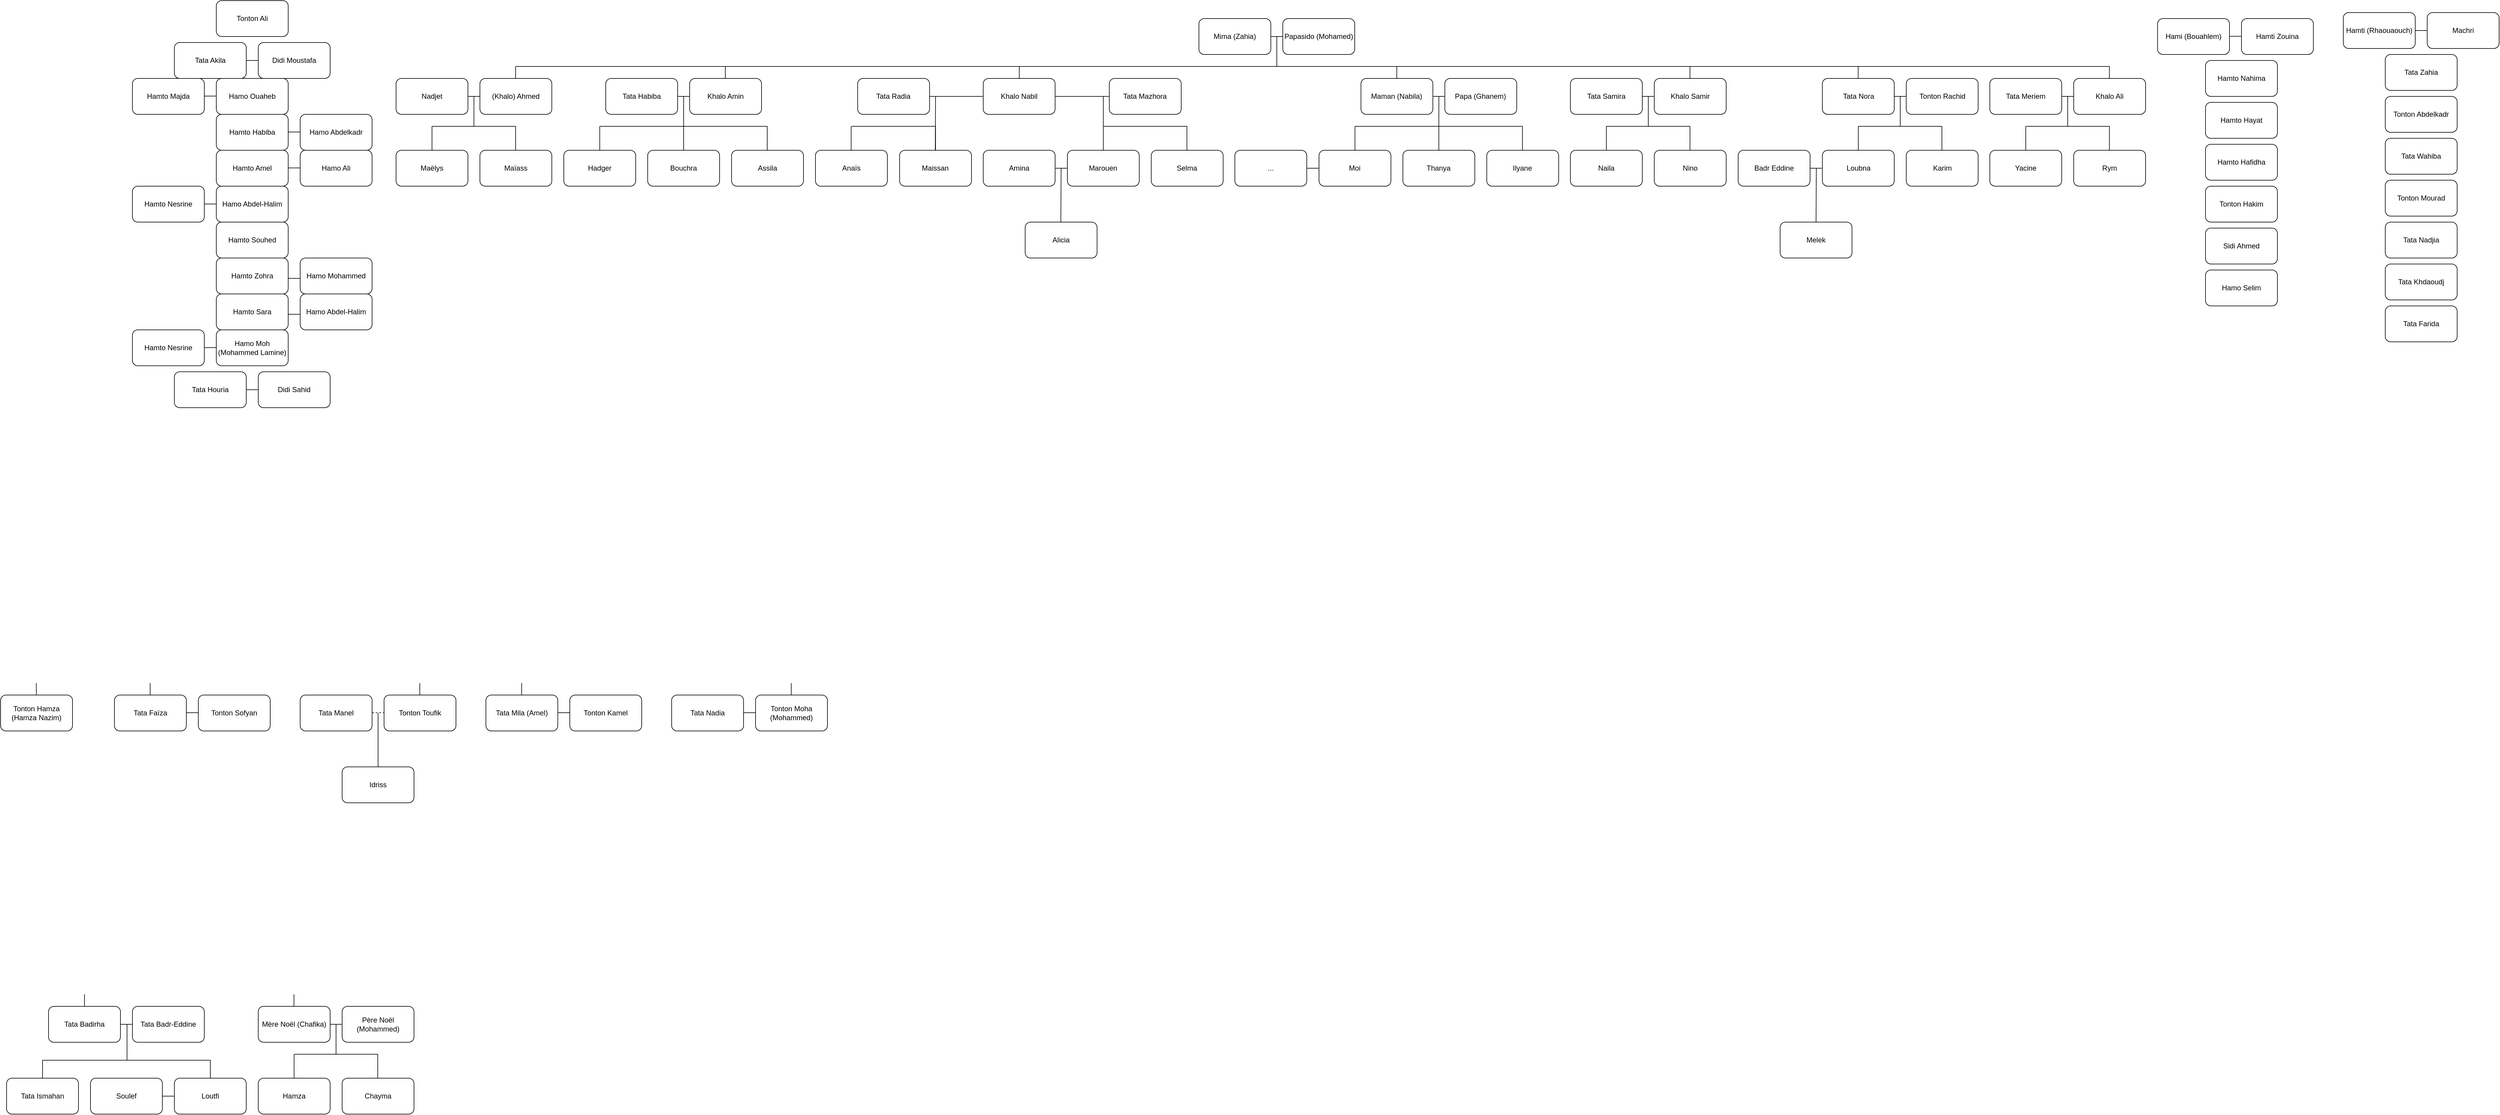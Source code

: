 <mxfile version="28.0.7">
  <diagram name="Page-1" id="Qdo_SYBLGGpn4ifu639h">
    <mxGraphModel dx="5117" dy="1773" grid="1" gridSize="10" guides="1" tooltips="1" connect="1" arrows="1" fold="1" page="1" pageScale="1" pageWidth="827" pageHeight="1169" math="0" shadow="0">
      <root>
        <mxCell id="0" />
        <mxCell id="1" parent="0" />
        <mxCell id="HImxJRBcL6gJJ8b0BBrh-1" value="Moi" style="rounded=1;whiteSpace=wrap;html=1;" parent="1" vertex="1">
          <mxGeometry x="270.44" y="490" width="120" height="60" as="geometry" />
        </mxCell>
        <mxCell id="HImxJRBcL6gJJ8b0BBrh-2" value="Thanya" style="rounded=1;whiteSpace=wrap;html=1;" parent="1" vertex="1">
          <mxGeometry x="410.44" y="490" width="120" height="60" as="geometry" />
        </mxCell>
        <mxCell id="HImxJRBcL6gJJ8b0BBrh-3" value="Ilyane" style="rounded=1;whiteSpace=wrap;html=1;" parent="1" vertex="1">
          <mxGeometry x="550.44" y="490" width="120" height="60" as="geometry" />
        </mxCell>
        <mxCell id="HImxJRBcL6gJJ8b0BBrh-4" value="Maman (Nabila)" style="whiteSpace=wrap;html=1;rounded=1;" parent="1" vertex="1">
          <mxGeometry x="340.44" y="370" width="120" height="60" as="geometry" />
        </mxCell>
        <mxCell id="HImxJRBcL6gJJ8b0BBrh-5" value="Papa (Ghanem)" style="whiteSpace=wrap;html=1;rounded=1;" parent="1" vertex="1">
          <mxGeometry x="480.44" y="370" width="120" height="60" as="geometry" />
        </mxCell>
        <mxCell id="HImxJRBcL6gJJ8b0BBrh-6" value="" style="endArrow=none;html=1;rounded=0;exitX=1;exitY=0.5;exitDx=0;exitDy=0;entryX=0;entryY=0.5;entryDx=0;entryDy=0;" parent="1" source="HImxJRBcL6gJJ8b0BBrh-4" target="HImxJRBcL6gJJ8b0BBrh-5" edge="1">
          <mxGeometry width="50" height="50" relative="1" as="geometry">
            <mxPoint x="450.44" y="530" as="sourcePoint" />
            <mxPoint x="520.44" y="460" as="targetPoint" />
          </mxGeometry>
        </mxCell>
        <mxCell id="HImxJRBcL6gJJ8b0BBrh-7" value="" style="endArrow=none;html=1;rounded=0;exitX=0.5;exitY=0;exitDx=0;exitDy=0;" parent="1" source="HImxJRBcL6gJJ8b0BBrh-2" edge="1">
          <mxGeometry width="50" height="50" relative="1" as="geometry">
            <mxPoint x="450.44" y="530" as="sourcePoint" />
            <mxPoint x="470.44" y="400" as="targetPoint" />
          </mxGeometry>
        </mxCell>
        <mxCell id="HImxJRBcL6gJJ8b0BBrh-8" value="" style="endArrow=none;html=1;rounded=0;" parent="1" edge="1">
          <mxGeometry width="50" height="50" relative="1" as="geometry">
            <mxPoint x="330.44" y="450" as="sourcePoint" />
            <mxPoint x="610.44" y="450" as="targetPoint" />
          </mxGeometry>
        </mxCell>
        <mxCell id="HImxJRBcL6gJJ8b0BBrh-9" value="" style="endArrow=none;html=1;rounded=0;exitX=0.5;exitY=0;exitDx=0;exitDy=0;" parent="1" source="HImxJRBcL6gJJ8b0BBrh-1" edge="1">
          <mxGeometry width="50" height="50" relative="1" as="geometry">
            <mxPoint x="450.44" y="530" as="sourcePoint" />
            <mxPoint x="330.44" y="450" as="targetPoint" />
          </mxGeometry>
        </mxCell>
        <mxCell id="HImxJRBcL6gJJ8b0BBrh-10" value="" style="endArrow=none;html=1;rounded=0;exitX=0.5;exitY=0;exitDx=0;exitDy=0;" parent="1" edge="1">
          <mxGeometry width="50" height="50" relative="1" as="geometry">
            <mxPoint x="609.94" y="490" as="sourcePoint" />
            <mxPoint x="609.94" y="450" as="targetPoint" />
          </mxGeometry>
        </mxCell>
        <mxCell id="HImxJRBcL6gJJ8b0BBrh-11" value="" style="endArrow=none;html=1;rounded=0;exitX=0.5;exitY=0;exitDx=0;exitDy=0;" parent="1" edge="1">
          <mxGeometry width="50" height="50" relative="1" as="geometry">
            <mxPoint x="400.23" y="370" as="sourcePoint" />
            <mxPoint x="400.23" y="350" as="targetPoint" />
          </mxGeometry>
        </mxCell>
        <mxCell id="HImxJRBcL6gJJ8b0BBrh-12" value="..." style="whiteSpace=wrap;html=1;rounded=1;" parent="1" vertex="1">
          <mxGeometry x="130.0" y="490" width="120" height="60" as="geometry" />
        </mxCell>
        <mxCell id="HImxJRBcL6gJJ8b0BBrh-13" value="" style="endArrow=none;html=1;rounded=0;exitX=1;exitY=0.5;exitDx=0;exitDy=0;entryX=0;entryY=0.5;entryDx=0;entryDy=0;" parent="1" source="HImxJRBcL6gJJ8b0BBrh-12" edge="1">
          <mxGeometry width="50" height="50" relative="1" as="geometry">
            <mxPoint x="240" y="650" as="sourcePoint" />
            <mxPoint x="270.44" y="520" as="targetPoint" />
          </mxGeometry>
        </mxCell>
        <mxCell id="HImxJRBcL6gJJ8b0BBrh-14" value="Naila" style="rounded=1;whiteSpace=wrap;html=1;" parent="1" vertex="1">
          <mxGeometry x="690" y="490" width="120" height="60" as="geometry" />
        </mxCell>
        <mxCell id="HImxJRBcL6gJJ8b0BBrh-16" value="Nino" style="rounded=1;whiteSpace=wrap;html=1;" parent="1" vertex="1">
          <mxGeometry x="830" y="490" width="120" height="60" as="geometry" />
        </mxCell>
        <mxCell id="HImxJRBcL6gJJ8b0BBrh-17" value="Tata Samira" style="whiteSpace=wrap;html=1;rounded=1;" parent="1" vertex="1">
          <mxGeometry x="690" y="370" width="120" height="60" as="geometry" />
        </mxCell>
        <mxCell id="HImxJRBcL6gJJ8b0BBrh-18" value="Khalo Samir" style="whiteSpace=wrap;html=1;rounded=1;" parent="1" vertex="1">
          <mxGeometry x="830" y="370" width="120" height="60" as="geometry" />
        </mxCell>
        <mxCell id="HImxJRBcL6gJJ8b0BBrh-19" value="" style="endArrow=none;html=1;rounded=0;exitX=1;exitY=0.5;exitDx=0;exitDy=0;entryX=0;entryY=0.5;entryDx=0;entryDy=0;" parent="1" source="HImxJRBcL6gJJ8b0BBrh-17" target="HImxJRBcL6gJJ8b0BBrh-18" edge="1">
          <mxGeometry width="50" height="50" relative="1" as="geometry">
            <mxPoint x="800" y="530" as="sourcePoint" />
            <mxPoint x="870" y="460" as="targetPoint" />
          </mxGeometry>
        </mxCell>
        <mxCell id="HImxJRBcL6gJJ8b0BBrh-20" value="" style="endArrow=none;html=1;rounded=0;" parent="1" edge="1">
          <mxGeometry width="50" height="50" relative="1" as="geometry">
            <mxPoint x="820" y="450" as="sourcePoint" />
            <mxPoint x="820" y="400" as="targetPoint" />
          </mxGeometry>
        </mxCell>
        <mxCell id="HImxJRBcL6gJJ8b0BBrh-21" value="" style="endArrow=none;html=1;rounded=0;" parent="1" edge="1">
          <mxGeometry width="50" height="50" relative="1" as="geometry">
            <mxPoint x="750" y="450" as="sourcePoint" />
            <mxPoint x="890" y="450" as="targetPoint" />
          </mxGeometry>
        </mxCell>
        <mxCell id="HImxJRBcL6gJJ8b0BBrh-22" value="" style="endArrow=none;html=1;rounded=0;exitX=0.5;exitY=0;exitDx=0;exitDy=0;" parent="1" source="HImxJRBcL6gJJ8b0BBrh-14" edge="1">
          <mxGeometry width="50" height="50" relative="1" as="geometry">
            <mxPoint x="800" y="530" as="sourcePoint" />
            <mxPoint x="750" y="450" as="targetPoint" />
          </mxGeometry>
        </mxCell>
        <mxCell id="HImxJRBcL6gJJ8b0BBrh-23" value="" style="endArrow=none;html=1;rounded=0;exitX=0.5;exitY=0;exitDx=0;exitDy=0;" parent="1" edge="1">
          <mxGeometry width="50" height="50" relative="1" as="geometry">
            <mxPoint x="889.57" y="490" as="sourcePoint" />
            <mxPoint x="889.57" y="450" as="targetPoint" />
          </mxGeometry>
        </mxCell>
        <mxCell id="HImxJRBcL6gJJ8b0BBrh-24" value="" style="endArrow=none;html=1;rounded=0;exitX=0.5;exitY=0;exitDx=0;exitDy=0;" parent="1" edge="1">
          <mxGeometry width="50" height="50" relative="1" as="geometry">
            <mxPoint x="889.57" y="370" as="sourcePoint" />
            <mxPoint x="889.57" y="350" as="targetPoint" />
          </mxGeometry>
        </mxCell>
        <mxCell id="HImxJRBcL6gJJ8b0BBrh-25" value="Loubna" style="rounded=1;whiteSpace=wrap;html=1;" parent="1" vertex="1">
          <mxGeometry x="1110.5" y="490" width="120" height="60" as="geometry" />
        </mxCell>
        <mxCell id="HImxJRBcL6gJJ8b0BBrh-26" value="Karim" style="rounded=1;whiteSpace=wrap;html=1;" parent="1" vertex="1">
          <mxGeometry x="1250.5" y="490" width="120" height="60" as="geometry" />
        </mxCell>
        <mxCell id="HImxJRBcL6gJJ8b0BBrh-27" value="Tata Nora" style="whiteSpace=wrap;html=1;rounded=1;" parent="1" vertex="1">
          <mxGeometry x="1110.5" y="370" width="120" height="60" as="geometry" />
        </mxCell>
        <mxCell id="HImxJRBcL6gJJ8b0BBrh-28" value="Tonton Rachid" style="whiteSpace=wrap;html=1;rounded=1;" parent="1" vertex="1">
          <mxGeometry x="1250.5" y="370" width="120" height="60" as="geometry" />
        </mxCell>
        <mxCell id="HImxJRBcL6gJJ8b0BBrh-29" value="" style="endArrow=none;html=1;rounded=0;exitX=1;exitY=0.5;exitDx=0;exitDy=0;entryX=0;entryY=0.5;entryDx=0;entryDy=0;" parent="1" source="HImxJRBcL6gJJ8b0BBrh-27" target="HImxJRBcL6gJJ8b0BBrh-28" edge="1">
          <mxGeometry width="50" height="50" relative="1" as="geometry">
            <mxPoint x="1220.5" y="530" as="sourcePoint" />
            <mxPoint x="1290.5" y="460" as="targetPoint" />
          </mxGeometry>
        </mxCell>
        <mxCell id="HImxJRBcL6gJJ8b0BBrh-30" value="" style="endArrow=none;html=1;rounded=0;" parent="1" edge="1">
          <mxGeometry width="50" height="50" relative="1" as="geometry">
            <mxPoint x="1240.5" y="450" as="sourcePoint" />
            <mxPoint x="1240.5" y="400" as="targetPoint" />
          </mxGeometry>
        </mxCell>
        <mxCell id="HImxJRBcL6gJJ8b0BBrh-31" value="" style="endArrow=none;html=1;rounded=0;" parent="1" edge="1">
          <mxGeometry width="50" height="50" relative="1" as="geometry">
            <mxPoint x="1170.5" y="450" as="sourcePoint" />
            <mxPoint x="1310.5" y="450" as="targetPoint" />
          </mxGeometry>
        </mxCell>
        <mxCell id="HImxJRBcL6gJJ8b0BBrh-32" value="" style="endArrow=none;html=1;rounded=0;exitX=0.5;exitY=0;exitDx=0;exitDy=0;" parent="1" source="HImxJRBcL6gJJ8b0BBrh-25" edge="1">
          <mxGeometry width="50" height="50" relative="1" as="geometry">
            <mxPoint x="1220.5" y="530" as="sourcePoint" />
            <mxPoint x="1170.5" y="450" as="targetPoint" />
          </mxGeometry>
        </mxCell>
        <mxCell id="HImxJRBcL6gJJ8b0BBrh-33" value="" style="endArrow=none;html=1;rounded=0;exitX=0.5;exitY=0;exitDx=0;exitDy=0;" parent="1" edge="1">
          <mxGeometry width="50" height="50" relative="1" as="geometry">
            <mxPoint x="1310.07" y="490" as="sourcePoint" />
            <mxPoint x="1310.07" y="450" as="targetPoint" />
          </mxGeometry>
        </mxCell>
        <mxCell id="HImxJRBcL6gJJ8b0BBrh-34" value="" style="endArrow=none;html=1;rounded=0;exitX=0.5;exitY=0;exitDx=0;exitDy=0;" parent="1" edge="1">
          <mxGeometry width="50" height="50" relative="1" as="geometry">
            <mxPoint x="1170.29" y="370" as="sourcePoint" />
            <mxPoint x="1170.29" y="350" as="targetPoint" />
          </mxGeometry>
        </mxCell>
        <mxCell id="HImxJRBcL6gJJ8b0BBrh-35" value="Badr Eddine" style="rounded=1;whiteSpace=wrap;html=1;" parent="1" vertex="1">
          <mxGeometry x="970" y="490" width="120" height="60" as="geometry" />
        </mxCell>
        <mxCell id="HImxJRBcL6gJJ8b0BBrh-36" value="Yacine" style="rounded=1;whiteSpace=wrap;html=1;" parent="1" vertex="1">
          <mxGeometry x="1390" y="490" width="120" height="60" as="geometry" />
        </mxCell>
        <mxCell id="HImxJRBcL6gJJ8b0BBrh-37" value="Rym" style="rounded=1;whiteSpace=wrap;html=1;" parent="1" vertex="1">
          <mxGeometry x="1530" y="490" width="120" height="60" as="geometry" />
        </mxCell>
        <mxCell id="HImxJRBcL6gJJ8b0BBrh-38" value="Tata Meriem" style="whiteSpace=wrap;html=1;rounded=1;" parent="1" vertex="1">
          <mxGeometry x="1390" y="370" width="120" height="60" as="geometry" />
        </mxCell>
        <mxCell id="HImxJRBcL6gJJ8b0BBrh-39" value="Khalo Ali" style="whiteSpace=wrap;html=1;rounded=1;" parent="1" vertex="1">
          <mxGeometry x="1530" y="370" width="120" height="60" as="geometry" />
        </mxCell>
        <mxCell id="HImxJRBcL6gJJ8b0BBrh-40" value="" style="endArrow=none;html=1;rounded=0;exitX=1;exitY=0.5;exitDx=0;exitDy=0;entryX=0;entryY=0.5;entryDx=0;entryDy=0;" parent="1" source="HImxJRBcL6gJJ8b0BBrh-38" target="HImxJRBcL6gJJ8b0BBrh-39" edge="1">
          <mxGeometry width="50" height="50" relative="1" as="geometry">
            <mxPoint x="1500" y="530" as="sourcePoint" />
            <mxPoint x="1570" y="460" as="targetPoint" />
          </mxGeometry>
        </mxCell>
        <mxCell id="HImxJRBcL6gJJ8b0BBrh-41" value="" style="endArrow=none;html=1;rounded=0;" parent="1" edge="1">
          <mxGeometry width="50" height="50" relative="1" as="geometry">
            <mxPoint x="1520" y="450" as="sourcePoint" />
            <mxPoint x="1520" y="400" as="targetPoint" />
          </mxGeometry>
        </mxCell>
        <mxCell id="HImxJRBcL6gJJ8b0BBrh-42" value="" style="endArrow=none;html=1;rounded=0;" parent="1" edge="1">
          <mxGeometry width="50" height="50" relative="1" as="geometry">
            <mxPoint x="1450" y="450" as="sourcePoint" />
            <mxPoint x="1590" y="450" as="targetPoint" />
          </mxGeometry>
        </mxCell>
        <mxCell id="HImxJRBcL6gJJ8b0BBrh-43" value="" style="endArrow=none;html=1;rounded=0;exitX=0.5;exitY=0;exitDx=0;exitDy=0;" parent="1" source="HImxJRBcL6gJJ8b0BBrh-36" edge="1">
          <mxGeometry width="50" height="50" relative="1" as="geometry">
            <mxPoint x="1500" y="530" as="sourcePoint" />
            <mxPoint x="1450" y="450" as="targetPoint" />
          </mxGeometry>
        </mxCell>
        <mxCell id="HImxJRBcL6gJJ8b0BBrh-44" value="" style="endArrow=none;html=1;rounded=0;exitX=0.5;exitY=0;exitDx=0;exitDy=0;" parent="1" edge="1">
          <mxGeometry width="50" height="50" relative="1" as="geometry">
            <mxPoint x="1589.57" y="490" as="sourcePoint" />
            <mxPoint x="1589.57" y="450" as="targetPoint" />
          </mxGeometry>
        </mxCell>
        <mxCell id="HImxJRBcL6gJJ8b0BBrh-45" value="" style="endArrow=none;html=1;rounded=0;exitX=0.5;exitY=0;exitDx=0;exitDy=0;" parent="1" edge="1">
          <mxGeometry width="50" height="50" relative="1" as="geometry">
            <mxPoint x="1589.57" y="370" as="sourcePoint" />
            <mxPoint x="1589.57" y="350" as="targetPoint" />
          </mxGeometry>
        </mxCell>
        <mxCell id="HImxJRBcL6gJJ8b0BBrh-57" value="Maissan" style="rounded=1;whiteSpace=wrap;html=1;" parent="1" vertex="1">
          <mxGeometry x="-429.56" y="490" width="120" height="60" as="geometry" />
        </mxCell>
        <mxCell id="HImxJRBcL6gJJ8b0BBrh-58" value="Marouen" style="rounded=1;whiteSpace=wrap;html=1;" parent="1" vertex="1">
          <mxGeometry x="-149.56" y="490" width="120" height="60" as="geometry" />
        </mxCell>
        <mxCell id="HImxJRBcL6gJJ8b0BBrh-59" value="Selma" style="rounded=1;whiteSpace=wrap;html=1;" parent="1" vertex="1">
          <mxGeometry x="-9.56" y="490" width="120" height="60" as="geometry" />
        </mxCell>
        <mxCell id="HImxJRBcL6gJJ8b0BBrh-60" value="Khalo Nabil" style="whiteSpace=wrap;html=1;rounded=1;" parent="1" vertex="1">
          <mxGeometry x="-290.0" y="370" width="120" height="60" as="geometry" />
        </mxCell>
        <mxCell id="HImxJRBcL6gJJ8b0BBrh-61" value="Tata Mazhora" style="whiteSpace=wrap;html=1;rounded=1;" parent="1" vertex="1">
          <mxGeometry x="-79.56" y="370" width="120" height="60" as="geometry" />
        </mxCell>
        <mxCell id="HImxJRBcL6gJJ8b0BBrh-62" value="" style="endArrow=none;html=1;rounded=0;exitX=1;exitY=0.5;exitDx=0;exitDy=0;entryX=0;entryY=0.5;entryDx=0;entryDy=0;" parent="1" source="HImxJRBcL6gJJ8b0BBrh-60" target="HImxJRBcL6gJJ8b0BBrh-61" edge="1">
          <mxGeometry width="50" height="50" relative="1" as="geometry">
            <mxPoint x="-109.56" y="530" as="sourcePoint" />
            <mxPoint x="-39.56" y="460" as="targetPoint" />
          </mxGeometry>
        </mxCell>
        <mxCell id="HImxJRBcL6gJJ8b0BBrh-63" value="" style="endArrow=none;html=1;rounded=0;exitX=0.5;exitY=0;exitDx=0;exitDy=0;" parent="1" source="HImxJRBcL6gJJ8b0BBrh-58" edge="1">
          <mxGeometry width="50" height="50" relative="1" as="geometry">
            <mxPoint x="-109.56" y="530" as="sourcePoint" />
            <mxPoint x="-89.56" y="400" as="targetPoint" />
          </mxGeometry>
        </mxCell>
        <mxCell id="HImxJRBcL6gJJ8b0BBrh-64" value="" style="endArrow=none;html=1;rounded=0;" parent="1" edge="1">
          <mxGeometry width="50" height="50" relative="1" as="geometry">
            <mxPoint x="-90" y="450" as="sourcePoint" />
            <mxPoint x="50.44" y="450" as="targetPoint" />
          </mxGeometry>
        </mxCell>
        <mxCell id="HImxJRBcL6gJJ8b0BBrh-65" value="" style="endArrow=none;html=1;rounded=0;exitX=0.5;exitY=0;exitDx=0;exitDy=0;" parent="1" source="HImxJRBcL6gJJ8b0BBrh-57" edge="1">
          <mxGeometry width="50" height="50" relative="1" as="geometry">
            <mxPoint x="-249.56" y="530" as="sourcePoint" />
            <mxPoint x="-369.56" y="450" as="targetPoint" />
          </mxGeometry>
        </mxCell>
        <mxCell id="HImxJRBcL6gJJ8b0BBrh-66" value="" style="endArrow=none;html=1;rounded=0;exitX=0.5;exitY=0;exitDx=0;exitDy=0;" parent="1" edge="1">
          <mxGeometry width="50" height="50" relative="1" as="geometry">
            <mxPoint x="49.94" y="490" as="sourcePoint" />
            <mxPoint x="49.94" y="450" as="targetPoint" />
          </mxGeometry>
        </mxCell>
        <mxCell id="HImxJRBcL6gJJ8b0BBrh-67" value="" style="endArrow=none;html=1;rounded=0;exitX=0.5;exitY=0;exitDx=0;exitDy=0;" parent="1" edge="1">
          <mxGeometry width="50" height="50" relative="1" as="geometry">
            <mxPoint x="-229.77" y="370" as="sourcePoint" />
            <mxPoint x="-229.77" y="350" as="targetPoint" />
          </mxGeometry>
        </mxCell>
        <mxCell id="HImxJRBcL6gJJ8b0BBrh-68" value="Anaïs" style="whiteSpace=wrap;html=1;rounded=1;" parent="1" vertex="1">
          <mxGeometry x="-570" y="490" width="120" height="60" as="geometry" />
        </mxCell>
        <mxCell id="HImxJRBcL6gJJ8b0BBrh-70" value="Hadger" style="rounded=1;whiteSpace=wrap;html=1;" parent="1" vertex="1">
          <mxGeometry x="-990" y="490" width="120" height="60" as="geometry" />
        </mxCell>
        <mxCell id="HImxJRBcL6gJJ8b0BBrh-71" value="Bouchra" style="rounded=1;whiteSpace=wrap;html=1;" parent="1" vertex="1">
          <mxGeometry x="-850" y="490" width="120" height="60" as="geometry" />
        </mxCell>
        <mxCell id="HImxJRBcL6gJJ8b0BBrh-72" value="Assila" style="rounded=1;whiteSpace=wrap;html=1;" parent="1" vertex="1">
          <mxGeometry x="-710" y="490" width="120" height="60" as="geometry" />
        </mxCell>
        <mxCell id="HImxJRBcL6gJJ8b0BBrh-73" value="Tata Habiba" style="whiteSpace=wrap;html=1;rounded=1;" parent="1" vertex="1">
          <mxGeometry x="-920" y="370" width="120" height="60" as="geometry" />
        </mxCell>
        <mxCell id="HImxJRBcL6gJJ8b0BBrh-74" value="Khalo Amin" style="whiteSpace=wrap;html=1;rounded=1;" parent="1" vertex="1">
          <mxGeometry x="-780" y="370" width="120" height="60" as="geometry" />
        </mxCell>
        <mxCell id="HImxJRBcL6gJJ8b0BBrh-75" value="" style="endArrow=none;html=1;rounded=0;exitX=1;exitY=0.5;exitDx=0;exitDy=0;entryX=0;entryY=0.5;entryDx=0;entryDy=0;" parent="1" source="HImxJRBcL6gJJ8b0BBrh-73" target="HImxJRBcL6gJJ8b0BBrh-74" edge="1">
          <mxGeometry width="50" height="50" relative="1" as="geometry">
            <mxPoint x="-810" y="530" as="sourcePoint" />
            <mxPoint x="-740" y="460" as="targetPoint" />
          </mxGeometry>
        </mxCell>
        <mxCell id="HImxJRBcL6gJJ8b0BBrh-76" value="" style="endArrow=none;html=1;rounded=0;exitX=0.5;exitY=0;exitDx=0;exitDy=0;" parent="1" source="HImxJRBcL6gJJ8b0BBrh-71" edge="1">
          <mxGeometry width="50" height="50" relative="1" as="geometry">
            <mxPoint x="-810" y="530" as="sourcePoint" />
            <mxPoint x="-790" y="400" as="targetPoint" />
          </mxGeometry>
        </mxCell>
        <mxCell id="HImxJRBcL6gJJ8b0BBrh-77" value="" style="endArrow=none;html=1;rounded=0;" parent="1" edge="1">
          <mxGeometry width="50" height="50" relative="1" as="geometry">
            <mxPoint x="-930" y="450" as="sourcePoint" />
            <mxPoint x="-650" y="450" as="targetPoint" />
          </mxGeometry>
        </mxCell>
        <mxCell id="HImxJRBcL6gJJ8b0BBrh-78" value="" style="endArrow=none;html=1;rounded=0;exitX=0.5;exitY=0;exitDx=0;exitDy=0;" parent="1" source="HImxJRBcL6gJJ8b0BBrh-70" edge="1">
          <mxGeometry width="50" height="50" relative="1" as="geometry">
            <mxPoint x="-810" y="530" as="sourcePoint" />
            <mxPoint x="-930" y="450" as="targetPoint" />
          </mxGeometry>
        </mxCell>
        <mxCell id="HImxJRBcL6gJJ8b0BBrh-79" value="" style="endArrow=none;html=1;rounded=0;exitX=0.5;exitY=0;exitDx=0;exitDy=0;" parent="1" edge="1">
          <mxGeometry width="50" height="50" relative="1" as="geometry">
            <mxPoint x="-650.5" y="490" as="sourcePoint" />
            <mxPoint x="-650.5" y="450" as="targetPoint" />
          </mxGeometry>
        </mxCell>
        <mxCell id="HImxJRBcL6gJJ8b0BBrh-80" value="" style="endArrow=none;html=1;rounded=0;exitX=0.5;exitY=0;exitDx=0;exitDy=0;" parent="1" edge="1">
          <mxGeometry width="50" height="50" relative="1" as="geometry">
            <mxPoint x="-720.43" y="370" as="sourcePoint" />
            <mxPoint x="-720.43" y="350" as="targetPoint" />
          </mxGeometry>
        </mxCell>
        <mxCell id="HImxJRBcL6gJJ8b0BBrh-81" value="Maëlys" style="rounded=1;whiteSpace=wrap;html=1;" parent="1" vertex="1">
          <mxGeometry x="-1270" y="490" width="120" height="60" as="geometry" />
        </mxCell>
        <mxCell id="HImxJRBcL6gJJ8b0BBrh-82" value="Maïass" style="rounded=1;whiteSpace=wrap;html=1;" parent="1" vertex="1">
          <mxGeometry x="-1130" y="490" width="120" height="60" as="geometry" />
        </mxCell>
        <mxCell id="HImxJRBcL6gJJ8b0BBrh-83" value="Nadjet" style="whiteSpace=wrap;html=1;rounded=1;" parent="1" vertex="1">
          <mxGeometry x="-1270" y="370" width="120" height="60" as="geometry" />
        </mxCell>
        <mxCell id="HImxJRBcL6gJJ8b0BBrh-84" value="(Khalo) Ahmed" style="whiteSpace=wrap;html=1;rounded=1;" parent="1" vertex="1">
          <mxGeometry x="-1130" y="370" width="120" height="60" as="geometry" />
        </mxCell>
        <mxCell id="HImxJRBcL6gJJ8b0BBrh-85" value="" style="endArrow=none;html=1;rounded=0;exitX=1;exitY=0.5;exitDx=0;exitDy=0;entryX=0;entryY=0.5;entryDx=0;entryDy=0;" parent="1" source="HImxJRBcL6gJJ8b0BBrh-83" target="HImxJRBcL6gJJ8b0BBrh-84" edge="1">
          <mxGeometry width="50" height="50" relative="1" as="geometry">
            <mxPoint x="-1160" y="530" as="sourcePoint" />
            <mxPoint x="-1090" y="460" as="targetPoint" />
          </mxGeometry>
        </mxCell>
        <mxCell id="HImxJRBcL6gJJ8b0BBrh-86" value="" style="endArrow=none;html=1;rounded=0;" parent="1" edge="1">
          <mxGeometry width="50" height="50" relative="1" as="geometry">
            <mxPoint x="-1140" y="450" as="sourcePoint" />
            <mxPoint x="-1140" y="400" as="targetPoint" />
          </mxGeometry>
        </mxCell>
        <mxCell id="HImxJRBcL6gJJ8b0BBrh-87" value="" style="endArrow=none;html=1;rounded=0;" parent="1" edge="1">
          <mxGeometry width="50" height="50" relative="1" as="geometry">
            <mxPoint x="-1210" y="450" as="sourcePoint" />
            <mxPoint x="-1070" y="450" as="targetPoint" />
          </mxGeometry>
        </mxCell>
        <mxCell id="HImxJRBcL6gJJ8b0BBrh-88" value="" style="endArrow=none;html=1;rounded=0;exitX=0.5;exitY=0;exitDx=0;exitDy=0;" parent="1" source="HImxJRBcL6gJJ8b0BBrh-81" edge="1">
          <mxGeometry width="50" height="50" relative="1" as="geometry">
            <mxPoint x="-1160" y="530" as="sourcePoint" />
            <mxPoint x="-1210" y="450" as="targetPoint" />
          </mxGeometry>
        </mxCell>
        <mxCell id="HImxJRBcL6gJJ8b0BBrh-89" value="" style="endArrow=none;html=1;rounded=0;exitX=0.5;exitY=0;exitDx=0;exitDy=0;" parent="1" edge="1">
          <mxGeometry width="50" height="50" relative="1" as="geometry">
            <mxPoint x="-1070.43" y="490" as="sourcePoint" />
            <mxPoint x="-1070.43" y="450" as="targetPoint" />
          </mxGeometry>
        </mxCell>
        <mxCell id="HImxJRBcL6gJJ8b0BBrh-90" value="" style="endArrow=none;html=1;rounded=0;exitX=0.5;exitY=0;exitDx=0;exitDy=0;" parent="1" edge="1">
          <mxGeometry width="50" height="50" relative="1" as="geometry">
            <mxPoint x="-1070.43" y="370" as="sourcePoint" />
            <mxPoint x="-1070.43" y="350" as="targetPoint" />
          </mxGeometry>
        </mxCell>
        <mxCell id="HImxJRBcL6gJJ8b0BBrh-91" value="Tata Radia" style="whiteSpace=wrap;html=1;rounded=1;" parent="1" vertex="1">
          <mxGeometry x="-499.56" y="370" width="120" height="60" as="geometry" />
        </mxCell>
        <mxCell id="HImxJRBcL6gJJ8b0BBrh-92" value="" style="endArrow=none;html=1;rounded=0;exitX=1;exitY=0.5;exitDx=0;exitDy=0;entryX=0;entryY=0.5;entryDx=0;entryDy=0;" parent="1" target="HImxJRBcL6gJJ8b0BBrh-60" edge="1">
          <mxGeometry width="50" height="50" relative="1" as="geometry">
            <mxPoint x="-380" y="400" as="sourcePoint" />
            <mxPoint x="-359.56" y="400" as="targetPoint" />
          </mxGeometry>
        </mxCell>
        <mxCell id="HImxJRBcL6gJJ8b0BBrh-93" value="" style="endArrow=none;html=1;rounded=0;exitX=0.5;exitY=0;exitDx=0;exitDy=0;" parent="1" edge="1">
          <mxGeometry width="50" height="50" relative="1" as="geometry">
            <mxPoint x="-370" y="490" as="sourcePoint" />
            <mxPoint x="-369.56" y="400" as="targetPoint" />
          </mxGeometry>
        </mxCell>
        <mxCell id="HImxJRBcL6gJJ8b0BBrh-94" value="" style="endArrow=none;html=1;rounded=0;" parent="1" edge="1">
          <mxGeometry width="50" height="50" relative="1" as="geometry">
            <mxPoint x="-509.78" y="450" as="sourcePoint" />
            <mxPoint x="-369.34" y="450" as="targetPoint" />
          </mxGeometry>
        </mxCell>
        <mxCell id="HImxJRBcL6gJJ8b0BBrh-95" value="" style="endArrow=none;html=1;rounded=0;exitX=0.5;exitY=0;exitDx=0;exitDy=0;" parent="1" edge="1">
          <mxGeometry width="50" height="50" relative="1" as="geometry">
            <mxPoint x="-510.43" y="490" as="sourcePoint" />
            <mxPoint x="-510.43" y="450" as="targetPoint" />
          </mxGeometry>
        </mxCell>
        <mxCell id="HImxJRBcL6gJJ8b0BBrh-96" value="" style="endArrow=none;html=1;rounded=0;exitX=1;exitY=0.5;exitDx=0;exitDy=0;entryX=0;entryY=0.5;entryDx=0;entryDy=0;" parent="1" edge="1">
          <mxGeometry width="50" height="50" relative="1" as="geometry">
            <mxPoint x="1090" y="520" as="sourcePoint" />
            <mxPoint x="1110" y="520" as="targetPoint" />
          </mxGeometry>
        </mxCell>
        <mxCell id="HImxJRBcL6gJJ8b0BBrh-97" value="" style="endArrow=none;html=1;rounded=0;exitX=0.5;exitY=0;exitDx=0;exitDy=0;" parent="1" edge="1">
          <mxGeometry width="50" height="50" relative="1" as="geometry">
            <mxPoint x="1100" y="610" as="sourcePoint" />
            <mxPoint x="1100.44" y="520" as="targetPoint" />
          </mxGeometry>
        </mxCell>
        <mxCell id="HImxJRBcL6gJJ8b0BBrh-98" value="Melek" style="rounded=1;whiteSpace=wrap;html=1;" parent="1" vertex="1">
          <mxGeometry x="1040" y="610" width="120" height="60" as="geometry" />
        </mxCell>
        <mxCell id="HImxJRBcL6gJJ8b0BBrh-99" value="Amina" style="whiteSpace=wrap;html=1;rounded=1;" parent="1" vertex="1">
          <mxGeometry x="-290.0" y="490" width="120" height="60" as="geometry" />
        </mxCell>
        <mxCell id="HImxJRBcL6gJJ8b0BBrh-101" value="" style="endArrow=none;html=1;rounded=0;exitX=1;exitY=0.5;exitDx=0;exitDy=0;entryX=0;entryY=0.5;entryDx=0;entryDy=0;" parent="1" source="HImxJRBcL6gJJ8b0BBrh-99" target="HImxJRBcL6gJJ8b0BBrh-58" edge="1">
          <mxGeometry width="50" height="50" relative="1" as="geometry">
            <mxPoint x="-790" y="410" as="sourcePoint" />
            <mxPoint x="-770" y="410" as="targetPoint" />
          </mxGeometry>
        </mxCell>
        <mxCell id="HImxJRBcL6gJJ8b0BBrh-102" value="" style="endArrow=none;html=1;rounded=0;exitX=0.5;exitY=0;exitDx=0;exitDy=0;" parent="1" edge="1">
          <mxGeometry width="50" height="50" relative="1" as="geometry">
            <mxPoint x="-160.44" y="610" as="sourcePoint" />
            <mxPoint x="-160.0" y="520" as="targetPoint" />
          </mxGeometry>
        </mxCell>
        <mxCell id="HImxJRBcL6gJJ8b0BBrh-103" value="Alicia" style="rounded=1;whiteSpace=wrap;html=1;" parent="1" vertex="1">
          <mxGeometry x="-220.0" y="610" width="120" height="60" as="geometry" />
        </mxCell>
        <mxCell id="HImxJRBcL6gJJ8b0BBrh-104" value="" style="endArrow=none;html=1;rounded=0;" parent="1" edge="1">
          <mxGeometry width="50" height="50" relative="1" as="geometry">
            <mxPoint x="-1070" y="350" as="sourcePoint" />
            <mxPoint x="1590" y="350" as="targetPoint" />
          </mxGeometry>
        </mxCell>
        <mxCell id="HImxJRBcL6gJJ8b0BBrh-105" value="Mima (Zahia)" style="whiteSpace=wrap;html=1;rounded=1;strokeColor=light-dark(#000000,#FF0000);" parent="1" vertex="1">
          <mxGeometry x="70" y="270" width="120" height="60" as="geometry" />
        </mxCell>
        <mxCell id="HImxJRBcL6gJJ8b0BBrh-106" value="Papasido (Mohamed)" style="whiteSpace=wrap;html=1;rounded=1;" parent="1" vertex="1">
          <mxGeometry x="210" y="270" width="120" height="60" as="geometry" />
        </mxCell>
        <mxCell id="HImxJRBcL6gJJ8b0BBrh-107" value="" style="endArrow=none;html=1;rounded=0;exitX=1;exitY=0.5;exitDx=0;exitDy=0;entryX=0;entryY=0.5;entryDx=0;entryDy=0;" parent="1" source="HImxJRBcL6gJJ8b0BBrh-105" target="HImxJRBcL6gJJ8b0BBrh-106" edge="1">
          <mxGeometry width="50" height="50" relative="1" as="geometry">
            <mxPoint x="180" y="430" as="sourcePoint" />
            <mxPoint x="250" y="360" as="targetPoint" />
          </mxGeometry>
        </mxCell>
        <mxCell id="HImxJRBcL6gJJ8b0BBrh-108" value="" style="endArrow=none;html=1;rounded=0;" parent="1" edge="1">
          <mxGeometry width="50" height="50" relative="1" as="geometry">
            <mxPoint x="200" y="350" as="sourcePoint" />
            <mxPoint x="200" y="300" as="targetPoint" />
          </mxGeometry>
        </mxCell>
        <mxCell id="M4tkGlgWLcURc-FJdYQ0-1" value="Hami (Bouahlem)" style="whiteSpace=wrap;html=1;rounded=1;strokeColor=light-dark(#000000,#FF0000);" vertex="1" parent="1">
          <mxGeometry x="1670" y="270" width="120" height="60" as="geometry" />
        </mxCell>
        <mxCell id="M4tkGlgWLcURc-FJdYQ0-2" value="Hamti (Rhaouaouch)" style="whiteSpace=wrap;html=1;rounded=1;strokeColor=light-dark(#000000,#FF0000);" vertex="1" parent="1">
          <mxGeometry x="1980" y="260" width="120" height="60" as="geometry" />
        </mxCell>
        <mxCell id="M4tkGlgWLcURc-FJdYQ0-3" value="Tonton Hakim" style="whiteSpace=wrap;html=1;rounded=1;" vertex="1" parent="1">
          <mxGeometry x="1750" y="550" width="120" height="60" as="geometry" />
        </mxCell>
        <mxCell id="M4tkGlgWLcURc-FJdYQ0-4" value="Sidi Ahmed" style="whiteSpace=wrap;html=1;rounded=1;" vertex="1" parent="1">
          <mxGeometry x="1750" y="620" width="120" height="60" as="geometry" />
        </mxCell>
        <mxCell id="M4tkGlgWLcURc-FJdYQ0-5" value="Hamo Selim" style="whiteSpace=wrap;html=1;rounded=1;" vertex="1" parent="1">
          <mxGeometry x="1750" y="690" width="120" height="60" as="geometry" />
        </mxCell>
        <mxCell id="M4tkGlgWLcURc-FJdYQ0-6" value="Hamto Hayat" style="whiteSpace=wrap;html=1;rounded=1;" vertex="1" parent="1">
          <mxGeometry x="1750" y="410" width="120" height="60" as="geometry" />
        </mxCell>
        <mxCell id="M4tkGlgWLcURc-FJdYQ0-7" value="Tata Farida" style="whiteSpace=wrap;html=1;rounded=1;" vertex="1" parent="1">
          <mxGeometry x="2050" y="750" width="120" height="60" as="geometry" />
        </mxCell>
        <mxCell id="M4tkGlgWLcURc-FJdYQ0-8" value="Tata Nadjia" style="whiteSpace=wrap;html=1;rounded=1;" vertex="1" parent="1">
          <mxGeometry x="2050" y="610" width="120" height="60" as="geometry" />
        </mxCell>
        <mxCell id="M4tkGlgWLcURc-FJdYQ0-9" value="Tata Zahia" style="whiteSpace=wrap;html=1;rounded=1;" vertex="1" parent="1">
          <mxGeometry x="2050" y="330" width="120" height="60" as="geometry" />
        </mxCell>
        <mxCell id="M4tkGlgWLcURc-FJdYQ0-10" value="Tata Wahiba" style="whiteSpace=wrap;html=1;rounded=1;strokeColor=light-dark(#000000,#FF0000);" vertex="1" parent="1">
          <mxGeometry x="2050" y="470" width="120" height="60" as="geometry" />
        </mxCell>
        <mxCell id="M4tkGlgWLcURc-FJdYQ0-12" value="Tonton Abdelkadr" style="whiteSpace=wrap;html=1;rounded=1;strokeColor=light-dark(#000000,#FF0000);" vertex="1" parent="1">
          <mxGeometry x="2050" y="400" width="120" height="60" as="geometry" />
        </mxCell>
        <mxCell id="M4tkGlgWLcURc-FJdYQ0-13" value="Tonton Mourad" style="whiteSpace=wrap;html=1;rounded=1;strokeColor=light-dark(#000000,#FF0000);" vertex="1" parent="1">
          <mxGeometry x="2050" y="540" width="120" height="60" as="geometry" />
        </mxCell>
        <mxCell id="M4tkGlgWLcURc-FJdYQ0-14" value="Tata Khdaoudj" style="whiteSpace=wrap;html=1;rounded=1;" vertex="1" parent="1">
          <mxGeometry x="2050" y="680" width="120" height="60" as="geometry" />
        </mxCell>
        <mxCell id="M4tkGlgWLcURc-FJdYQ0-15" value="Hamto Nahima" style="whiteSpace=wrap;html=1;rounded=1;strokeColor=light-dark(#000000,#FF0000);" vertex="1" parent="1">
          <mxGeometry x="1750" y="340" width="120" height="60" as="geometry" />
        </mxCell>
        <mxCell id="M4tkGlgWLcURc-FJdYQ0-16" value="Hamto Hafidha" style="whiteSpace=wrap;html=1;rounded=1;" vertex="1" parent="1">
          <mxGeometry x="1750" y="480" width="120" height="60" as="geometry" />
        </mxCell>
        <mxCell id="M4tkGlgWLcURc-FJdYQ0-17" value="Hamti Zouina" style="whiteSpace=wrap;html=1;rounded=1;strokeColor=light-dark(#000000,#FF0000);" vertex="1" parent="1">
          <mxGeometry x="1810" y="270" width="120" height="60" as="geometry" />
        </mxCell>
        <mxCell id="M4tkGlgWLcURc-FJdYQ0-18" value="" style="endArrow=none;html=1;rounded=0;exitX=1;exitY=0.5;exitDx=0;exitDy=0;entryX=0;entryY=0.5;entryDx=0;entryDy=0;" edge="1" parent="1">
          <mxGeometry width="50" height="50" relative="1" as="geometry">
            <mxPoint x="1790" y="299.6" as="sourcePoint" />
            <mxPoint x="1810" y="299.6" as="targetPoint" />
          </mxGeometry>
        </mxCell>
        <mxCell id="M4tkGlgWLcURc-FJdYQ0-20" value="" style="edgeStyle=orthogonalEdgeStyle;rounded=0;orthogonalLoop=1;jettySize=auto;html=1;endArrow=none;endFill=0;" edge="1" parent="1" source="M4tkGlgWLcURc-FJdYQ0-19" target="M4tkGlgWLcURc-FJdYQ0-2">
          <mxGeometry relative="1" as="geometry" />
        </mxCell>
        <mxCell id="M4tkGlgWLcURc-FJdYQ0-19" value="Machri" style="whiteSpace=wrap;html=1;rounded=1;strokeColor=light-dark(#000000,#FF0000);" vertex="1" parent="1">
          <mxGeometry x="2120" y="260" width="120" height="60" as="geometry" />
        </mxCell>
        <mxCell id="M4tkGlgWLcURc-FJdYQ0-23" value="Tata Akila" style="whiteSpace=wrap;html=1;rounded=1;strokeColor=light-dark(#000000,#FF0000);" vertex="1" parent="1">
          <mxGeometry x="-1640" y="310" width="120" height="60" as="geometry" />
        </mxCell>
        <mxCell id="M4tkGlgWLcURc-FJdYQ0-37" value="" style="edgeStyle=orthogonalEdgeStyle;rounded=0;orthogonalLoop=1;jettySize=auto;html=1;endArrow=none;endFill=0;" edge="1" parent="1" source="M4tkGlgWLcURc-FJdYQ0-24" target="M4tkGlgWLcURc-FJdYQ0-36">
          <mxGeometry relative="1" as="geometry" />
        </mxCell>
        <mxCell id="M4tkGlgWLcURc-FJdYQ0-24" value="Tata Houria" style="whiteSpace=wrap;html=1;rounded=1;" vertex="1" parent="1">
          <mxGeometry x="-1640" y="860" width="120" height="60" as="geometry" />
        </mxCell>
        <mxCell id="M4tkGlgWLcURc-FJdYQ0-25" value="Tonton Ali" style="whiteSpace=wrap;html=1;rounded=1;strokeColor=light-dark(#000000,#FF0000);" vertex="1" parent="1">
          <mxGeometry x="-1570" y="240" width="120" height="60" as="geometry" />
        </mxCell>
        <mxCell id="M4tkGlgWLcURc-FJdYQ0-27" value="" style="edgeStyle=orthogonalEdgeStyle;rounded=0;orthogonalLoop=1;jettySize=auto;html=1;endArrow=none;endFill=0;" edge="1" parent="1" source="M4tkGlgWLcURc-FJdYQ0-26" target="M4tkGlgWLcURc-FJdYQ0-23">
          <mxGeometry relative="1" as="geometry" />
        </mxCell>
        <mxCell id="M4tkGlgWLcURc-FJdYQ0-26" value="Didi Moustafa" style="whiteSpace=wrap;html=1;rounded=1;" vertex="1" parent="1">
          <mxGeometry x="-1500" y="310" width="120" height="60" as="geometry" />
        </mxCell>
        <mxCell id="M4tkGlgWLcURc-FJdYQ0-28" value="Hamo Ouaheb" style="whiteSpace=wrap;html=1;rounded=1;" vertex="1" parent="1">
          <mxGeometry x="-1570" y="370" width="120" height="60" as="geometry" />
        </mxCell>
        <mxCell id="M4tkGlgWLcURc-FJdYQ0-29" value="Hamto Habiba" style="whiteSpace=wrap;html=1;rounded=1;" vertex="1" parent="1">
          <mxGeometry x="-1570" y="430" width="120" height="60" as="geometry" />
        </mxCell>
        <mxCell id="M4tkGlgWLcURc-FJdYQ0-30" value="Hamo Abdel-Halim" style="whiteSpace=wrap;html=1;rounded=1;" vertex="1" parent="1">
          <mxGeometry x="-1570" y="550" width="120" height="60" as="geometry" />
        </mxCell>
        <mxCell id="M4tkGlgWLcURc-FJdYQ0-31" value="Hamto Souhed" style="whiteSpace=wrap;html=1;rounded=1;strokeColor=light-dark(#000000,#FF0000);" vertex="1" parent="1">
          <mxGeometry x="-1570" y="610" width="120" height="60" as="geometry" />
        </mxCell>
        <mxCell id="M4tkGlgWLcURc-FJdYQ0-32" value="Hamto Zohra" style="whiteSpace=wrap;html=1;rounded=1;" vertex="1" parent="1">
          <mxGeometry x="-1570" y="670" width="120" height="60" as="geometry" />
        </mxCell>
        <mxCell id="M4tkGlgWLcURc-FJdYQ0-33" value="Hamto Sara" style="whiteSpace=wrap;html=1;rounded=1;" vertex="1" parent="1">
          <mxGeometry x="-1570" y="730" width="120" height="60" as="geometry" />
        </mxCell>
        <mxCell id="M4tkGlgWLcURc-FJdYQ0-34" value="Hamo Moh (Mohammed Lamine)" style="whiteSpace=wrap;html=1;rounded=1;" vertex="1" parent="1">
          <mxGeometry x="-1570" y="790" width="120" height="60" as="geometry" />
        </mxCell>
        <mxCell id="M4tkGlgWLcURc-FJdYQ0-35" value="Hamto Amel" style="whiteSpace=wrap;html=1;rounded=1;" vertex="1" parent="1">
          <mxGeometry x="-1570" y="490" width="120" height="60" as="geometry" />
        </mxCell>
        <mxCell id="M4tkGlgWLcURc-FJdYQ0-36" value="Didi Sahid" style="whiteSpace=wrap;html=1;rounded=1;" vertex="1" parent="1">
          <mxGeometry x="-1500" y="860" width="120" height="60" as="geometry" />
        </mxCell>
        <mxCell id="M4tkGlgWLcURc-FJdYQ0-38" value="Tonton Moha (Mohammed)" style="whiteSpace=wrap;html=1;rounded=1;" vertex="1" parent="1">
          <mxGeometry x="-670" y="1400" width="120" height="60" as="geometry" />
        </mxCell>
        <mxCell id="M4tkGlgWLcURc-FJdYQ0-40" value="Tata Mila (Amel)" style="whiteSpace=wrap;html=1;rounded=1;" vertex="1" parent="1">
          <mxGeometry x="-1120" y="1400" width="120" height="60" as="geometry" />
        </mxCell>
        <mxCell id="M4tkGlgWLcURc-FJdYQ0-41" value="Tata Faïza" style="whiteSpace=wrap;html=1;rounded=1;" vertex="1" parent="1">
          <mxGeometry x="-1740" y="1400" width="120" height="60" as="geometry" />
        </mxCell>
        <mxCell id="M4tkGlgWLcURc-FJdYQ0-42" value="Tonton Hamza (Hamza Nazim)" style="whiteSpace=wrap;html=1;rounded=1;" vertex="1" parent="1">
          <mxGeometry x="-1930" y="1400" width="120" height="60" as="geometry" />
        </mxCell>
        <mxCell id="M4tkGlgWLcURc-FJdYQ0-56" value="Tata Nadia" style="whiteSpace=wrap;html=1;rounded=1;" vertex="1" parent="1">
          <mxGeometry x="-810" y="1400" width="120" height="60" as="geometry" />
        </mxCell>
        <mxCell id="M4tkGlgWLcURc-FJdYQ0-57" value="Tonton Kamel" style="whiteSpace=wrap;html=1;rounded=1;" vertex="1" parent="1">
          <mxGeometry x="-980" y="1400" width="120" height="60" as="geometry" />
        </mxCell>
        <mxCell id="M4tkGlgWLcURc-FJdYQ0-59" value="Tonton Sofyan" style="whiteSpace=wrap;html=1;rounded=1;" vertex="1" parent="1">
          <mxGeometry x="-1600" y="1400" width="120" height="60" as="geometry" />
        </mxCell>
        <mxCell id="M4tkGlgWLcURc-FJdYQ0-62" value="" style="edgeStyle=orthogonalEdgeStyle;rounded=0;orthogonalLoop=1;jettySize=auto;html=1;endArrow=none;endFill=0;" edge="1" parent="1">
          <mxGeometry relative="1" as="geometry">
            <mxPoint x="-690" y="1429.5" as="sourcePoint" />
            <mxPoint x="-670" y="1429.5" as="targetPoint" />
          </mxGeometry>
        </mxCell>
        <mxCell id="M4tkGlgWLcURc-FJdYQ0-63" value="" style="edgeStyle=orthogonalEdgeStyle;rounded=0;orthogonalLoop=1;jettySize=auto;html=1;endArrow=none;endFill=0;" edge="1" parent="1">
          <mxGeometry relative="1" as="geometry">
            <mxPoint x="-590" y="1400" as="sourcePoint" />
            <mxPoint x="-570" y="1400" as="targetPoint" />
          </mxGeometry>
        </mxCell>
        <mxCell id="M4tkGlgWLcURc-FJdYQ0-64" value="" style="edgeStyle=orthogonalEdgeStyle;rounded=0;orthogonalLoop=1;jettySize=auto;html=1;endArrow=none;endFill=0;" edge="1" parent="1">
          <mxGeometry relative="1" as="geometry">
            <mxPoint x="-1000" y="1429.5" as="sourcePoint" />
            <mxPoint x="-980" y="1429.5" as="targetPoint" />
          </mxGeometry>
        </mxCell>
        <mxCell id="M4tkGlgWLcURc-FJdYQ0-65" value="" style="edgeStyle=orthogonalEdgeStyle;rounded=0;orthogonalLoop=1;jettySize=auto;html=1;endArrow=none;endFill=0;" edge="1" parent="1">
          <mxGeometry relative="1" as="geometry">
            <mxPoint x="-1620" y="1429.5" as="sourcePoint" />
            <mxPoint x="-1600" y="1429.5" as="targetPoint" />
          </mxGeometry>
        </mxCell>
        <mxCell id="M4tkGlgWLcURc-FJdYQ0-66" value="Hamto Majda" style="whiteSpace=wrap;html=1;rounded=1;" vertex="1" parent="1">
          <mxGeometry x="-1710" y="370" width="120" height="60" as="geometry" />
        </mxCell>
        <mxCell id="M4tkGlgWLcURc-FJdYQ0-67" value="Hamo Abdelkadr" style="whiteSpace=wrap;html=1;rounded=1;" vertex="1" parent="1">
          <mxGeometry x="-1430" y="430" width="120" height="60" as="geometry" />
        </mxCell>
        <mxCell id="M4tkGlgWLcURc-FJdYQ0-68" value="Hamo Ali" style="whiteSpace=wrap;html=1;rounded=1;" vertex="1" parent="1">
          <mxGeometry x="-1430" y="490" width="120" height="60" as="geometry" />
        </mxCell>
        <mxCell id="M4tkGlgWLcURc-FJdYQ0-69" value="Hamto Nesrine" style="whiteSpace=wrap;html=1;rounded=1;" vertex="1" parent="1">
          <mxGeometry x="-1710" y="550" width="120" height="60" as="geometry" />
        </mxCell>
        <mxCell id="M4tkGlgWLcURc-FJdYQ0-71" value="" style="edgeStyle=orthogonalEdgeStyle;rounded=0;orthogonalLoop=1;jettySize=auto;html=1;endArrow=none;endFill=0;" edge="1" parent="1">
          <mxGeometry relative="1" as="geometry">
            <mxPoint x="-1590" y="579.81" as="sourcePoint" />
            <mxPoint x="-1570" y="579.81" as="targetPoint" />
          </mxGeometry>
        </mxCell>
        <mxCell id="M4tkGlgWLcURc-FJdYQ0-73" value="" style="edgeStyle=orthogonalEdgeStyle;rounded=0;orthogonalLoop=1;jettySize=auto;html=1;endArrow=none;endFill=0;" edge="1" parent="1">
          <mxGeometry relative="1" as="geometry">
            <mxPoint x="-1450" y="519.5" as="sourcePoint" />
            <mxPoint x="-1430" y="519.5" as="targetPoint" />
          </mxGeometry>
        </mxCell>
        <mxCell id="M4tkGlgWLcURc-FJdYQ0-74" value="" style="edgeStyle=orthogonalEdgeStyle;rounded=0;orthogonalLoop=1;jettySize=auto;html=1;endArrow=none;endFill=0;" edge="1" parent="1">
          <mxGeometry relative="1" as="geometry">
            <mxPoint x="-1450" y="459.5" as="sourcePoint" />
            <mxPoint x="-1430" y="459.5" as="targetPoint" />
          </mxGeometry>
        </mxCell>
        <mxCell id="M4tkGlgWLcURc-FJdYQ0-75" value="" style="edgeStyle=orthogonalEdgeStyle;rounded=0;orthogonalLoop=1;jettySize=auto;html=1;endArrow=none;endFill=0;" edge="1" parent="1">
          <mxGeometry relative="1" as="geometry">
            <mxPoint x="-1590" y="399.5" as="sourcePoint" />
            <mxPoint x="-1570" y="399.5" as="targetPoint" />
          </mxGeometry>
        </mxCell>
        <mxCell id="M4tkGlgWLcURc-FJdYQ0-76" value="Hamo Mohammed" style="whiteSpace=wrap;html=1;rounded=1;" vertex="1" parent="1">
          <mxGeometry x="-1430" y="670" width="120" height="60" as="geometry" />
        </mxCell>
        <mxCell id="M4tkGlgWLcURc-FJdYQ0-77" value="" style="edgeStyle=orthogonalEdgeStyle;rounded=0;orthogonalLoop=1;jettySize=auto;html=1;endArrow=none;endFill=0;" edge="1" parent="1">
          <mxGeometry relative="1" as="geometry">
            <mxPoint x="-1450" y="704" as="sourcePoint" />
            <mxPoint x="-1430" y="704" as="targetPoint" />
          </mxGeometry>
        </mxCell>
        <mxCell id="M4tkGlgWLcURc-FJdYQ0-78" value="Hamo Abdel-Halim" style="whiteSpace=wrap;html=1;rounded=1;" vertex="1" parent="1">
          <mxGeometry x="-1430" y="730" width="120" height="60" as="geometry" />
        </mxCell>
        <mxCell id="M4tkGlgWLcURc-FJdYQ0-79" value="" style="edgeStyle=orthogonalEdgeStyle;rounded=0;orthogonalLoop=1;jettySize=auto;html=1;endArrow=none;endFill=0;" edge="1" parent="1">
          <mxGeometry relative="1" as="geometry">
            <mxPoint x="-1450" y="764" as="sourcePoint" />
            <mxPoint x="-1430" y="764" as="targetPoint" />
          </mxGeometry>
        </mxCell>
        <mxCell id="M4tkGlgWLcURc-FJdYQ0-82" value="Hamto Nesrine" style="whiteSpace=wrap;html=1;rounded=1;" vertex="1" parent="1">
          <mxGeometry x="-1710" y="790" width="120" height="60" as="geometry" />
        </mxCell>
        <mxCell id="M4tkGlgWLcURc-FJdYQ0-83" value="" style="edgeStyle=orthogonalEdgeStyle;rounded=0;orthogonalLoop=1;jettySize=auto;html=1;endArrow=none;endFill=0;" edge="1" parent="1">
          <mxGeometry relative="1" as="geometry">
            <mxPoint x="-1590" y="819.64" as="sourcePoint" />
            <mxPoint x="-1570" y="819.64" as="targetPoint" />
          </mxGeometry>
        </mxCell>
        <mxCell id="M4tkGlgWLcURc-FJdYQ0-96" value="" style="endArrow=none;html=1;rounded=0;exitX=0.5;exitY=0;exitDx=0;exitDy=0;" edge="1" parent="1">
          <mxGeometry width="50" height="50" relative="1" as="geometry">
            <mxPoint x="-1680.36" y="1400" as="sourcePoint" />
            <mxPoint x="-1680.36" y="1380" as="targetPoint" />
          </mxGeometry>
        </mxCell>
        <mxCell id="M4tkGlgWLcURc-FJdYQ0-99" value="" style="group" vertex="1" connectable="0" parent="1">
          <mxGeometry x="-1920" y="1900" width="680" height="200" as="geometry" />
        </mxCell>
        <mxCell id="M4tkGlgWLcURc-FJdYQ0-93" value="" style="group" vertex="1" connectable="0" parent="M4tkGlgWLcURc-FJdYQ0-99">
          <mxGeometry y="20" width="680" height="180" as="geometry" />
        </mxCell>
        <mxCell id="M4tkGlgWLcURc-FJdYQ0-44" value="" style="edgeStyle=orthogonalEdgeStyle;rounded=0;orthogonalLoop=1;jettySize=auto;html=1;endArrow=none;endFill=0;" edge="1" parent="M4tkGlgWLcURc-FJdYQ0-93" source="M4tkGlgWLcURc-FJdYQ0-21" target="M4tkGlgWLcURc-FJdYQ0-43">
          <mxGeometry relative="1" as="geometry" />
        </mxCell>
        <mxCell id="M4tkGlgWLcURc-FJdYQ0-21" value="Mère Noël (Chafika)" style="whiteSpace=wrap;html=1;rounded=1;" vertex="1" parent="M4tkGlgWLcURc-FJdYQ0-93">
          <mxGeometry x="420" width="120" height="60" as="geometry" />
        </mxCell>
        <mxCell id="M4tkGlgWLcURc-FJdYQ0-48" value="" style="edgeStyle=orthogonalEdgeStyle;rounded=0;orthogonalLoop=1;jettySize=auto;html=1;endArrow=none;endFill=0;" edge="1" parent="M4tkGlgWLcURc-FJdYQ0-93" source="M4tkGlgWLcURc-FJdYQ0-22" target="M4tkGlgWLcURc-FJdYQ0-47">
          <mxGeometry relative="1" as="geometry" />
        </mxCell>
        <mxCell id="M4tkGlgWLcURc-FJdYQ0-22" value="Tata Badirha" style="whiteSpace=wrap;html=1;rounded=1;" vertex="1" parent="M4tkGlgWLcURc-FJdYQ0-93">
          <mxGeometry x="70" width="120" height="60" as="geometry" />
        </mxCell>
        <mxCell id="M4tkGlgWLcURc-FJdYQ0-43" value="Père Noël (Mohammed)" style="whiteSpace=wrap;html=1;rounded=1;" vertex="1" parent="M4tkGlgWLcURc-FJdYQ0-93">
          <mxGeometry x="560" width="120" height="60" as="geometry" />
        </mxCell>
        <mxCell id="M4tkGlgWLcURc-FJdYQ0-45" value="Hamza" style="whiteSpace=wrap;html=1;rounded=1;" vertex="1" parent="M4tkGlgWLcURc-FJdYQ0-93">
          <mxGeometry x="420" y="120" width="120" height="60" as="geometry" />
        </mxCell>
        <mxCell id="M4tkGlgWLcURc-FJdYQ0-46" value="Chayma" style="whiteSpace=wrap;html=1;rounded=1;" vertex="1" parent="M4tkGlgWLcURc-FJdYQ0-93">
          <mxGeometry x="560" y="120" width="120" height="60" as="geometry" />
        </mxCell>
        <mxCell id="M4tkGlgWLcURc-FJdYQ0-47" value="Tata Badr-Eddine" style="whiteSpace=wrap;html=1;rounded=1;" vertex="1" parent="M4tkGlgWLcURc-FJdYQ0-93">
          <mxGeometry x="210" width="120" height="60" as="geometry" />
        </mxCell>
        <mxCell id="M4tkGlgWLcURc-FJdYQ0-88" style="edgeStyle=orthogonalEdgeStyle;rounded=0;orthogonalLoop=1;jettySize=auto;html=1;endArrow=none;endFill=0;" edge="1" parent="M4tkGlgWLcURc-FJdYQ0-93" source="M4tkGlgWLcURc-FJdYQ0-49">
          <mxGeometry relative="1" as="geometry">
            <mxPoint x="200" y="30" as="targetPoint" />
            <Array as="points">
              <mxPoint x="60" y="90" />
              <mxPoint x="201" y="90" />
              <mxPoint x="201" y="30" />
            </Array>
          </mxGeometry>
        </mxCell>
        <mxCell id="M4tkGlgWLcURc-FJdYQ0-49" value="Tata Ismahan" style="whiteSpace=wrap;html=1;rounded=1;" vertex="1" parent="M4tkGlgWLcURc-FJdYQ0-93">
          <mxGeometry y="120" width="120" height="60" as="geometry" />
        </mxCell>
        <mxCell id="M4tkGlgWLcURc-FJdYQ0-87" style="edgeStyle=orthogonalEdgeStyle;rounded=0;orthogonalLoop=1;jettySize=auto;html=1;endArrow=none;endFill=0;" edge="1" parent="M4tkGlgWLcURc-FJdYQ0-93" source="M4tkGlgWLcURc-FJdYQ0-50">
          <mxGeometry relative="1" as="geometry">
            <mxPoint x="200" y="30" as="targetPoint" />
            <Array as="points">
              <mxPoint x="340" y="90" />
              <mxPoint x="201" y="90" />
              <mxPoint x="201" y="30" />
            </Array>
          </mxGeometry>
        </mxCell>
        <mxCell id="M4tkGlgWLcURc-FJdYQ0-50" value="Loutfi" style="whiteSpace=wrap;html=1;rounded=1;" vertex="1" parent="M4tkGlgWLcURc-FJdYQ0-93">
          <mxGeometry x="280" y="120" width="120" height="60" as="geometry" />
        </mxCell>
        <mxCell id="M4tkGlgWLcURc-FJdYQ0-54" value="" style="edgeStyle=orthogonalEdgeStyle;rounded=0;orthogonalLoop=1;jettySize=auto;html=1;endArrow=none;endFill=0;" edge="1" parent="M4tkGlgWLcURc-FJdYQ0-93" source="M4tkGlgWLcURc-FJdYQ0-52" target="M4tkGlgWLcURc-FJdYQ0-50">
          <mxGeometry relative="1" as="geometry" />
        </mxCell>
        <mxCell id="M4tkGlgWLcURc-FJdYQ0-52" value="Soulef" style="whiteSpace=wrap;html=1;rounded=1;" vertex="1" parent="M4tkGlgWLcURc-FJdYQ0-93">
          <mxGeometry x="140" y="120" width="120" height="60" as="geometry" />
        </mxCell>
        <mxCell id="M4tkGlgWLcURc-FJdYQ0-89" value="" style="endArrow=none;html=1;rounded=0;" edge="1" parent="M4tkGlgWLcURc-FJdYQ0-93">
          <mxGeometry width="50" height="50" relative="1" as="geometry">
            <mxPoint x="549.86" y="80" as="sourcePoint" />
            <mxPoint x="549.86" y="30" as="targetPoint" />
          </mxGeometry>
        </mxCell>
        <mxCell id="M4tkGlgWLcURc-FJdYQ0-90" value="" style="endArrow=none;html=1;rounded=0;" edge="1" parent="M4tkGlgWLcURc-FJdYQ0-93">
          <mxGeometry width="50" height="50" relative="1" as="geometry">
            <mxPoint x="479.86" y="80" as="sourcePoint" />
            <mxPoint x="619.86" y="80" as="targetPoint" />
          </mxGeometry>
        </mxCell>
        <mxCell id="M4tkGlgWLcURc-FJdYQ0-91" value="" style="endArrow=none;html=1;rounded=0;exitX=0.5;exitY=0;exitDx=0;exitDy=0;" edge="1" parent="M4tkGlgWLcURc-FJdYQ0-93">
          <mxGeometry width="50" height="50" relative="1" as="geometry">
            <mxPoint x="619.43" y="120" as="sourcePoint" />
            <mxPoint x="619.43" y="80" as="targetPoint" />
          </mxGeometry>
        </mxCell>
        <mxCell id="M4tkGlgWLcURc-FJdYQ0-92" value="" style="endArrow=none;html=1;rounded=0;exitX=0.5;exitY=0;exitDx=0;exitDy=0;" edge="1" parent="M4tkGlgWLcURc-FJdYQ0-93">
          <mxGeometry width="50" height="50" relative="1" as="geometry">
            <mxPoint x="479.86" y="120" as="sourcePoint" />
            <mxPoint x="479.86" y="80" as="targetPoint" />
          </mxGeometry>
        </mxCell>
        <mxCell id="M4tkGlgWLcURc-FJdYQ0-97" value="" style="endArrow=none;html=1;rounded=0;exitX=0.5;exitY=0;exitDx=0;exitDy=0;" edge="1" parent="M4tkGlgWLcURc-FJdYQ0-99">
          <mxGeometry width="50" height="50" relative="1" as="geometry">
            <mxPoint x="130" y="20" as="sourcePoint" />
            <mxPoint x="130" as="targetPoint" />
          </mxGeometry>
        </mxCell>
        <mxCell id="M4tkGlgWLcURc-FJdYQ0-98" value="" style="endArrow=none;html=1;rounded=0;exitX=0.5;exitY=0;exitDx=0;exitDy=0;" edge="1" parent="M4tkGlgWLcURc-FJdYQ0-99">
          <mxGeometry width="50" height="50" relative="1" as="geometry">
            <mxPoint x="479.64" y="20" as="sourcePoint" />
            <mxPoint x="479.64" as="targetPoint" />
          </mxGeometry>
        </mxCell>
        <mxCell id="M4tkGlgWLcURc-FJdYQ0-101" value="" style="group" vertex="1" connectable="0" parent="1">
          <mxGeometry x="-1430" y="1380" width="260" height="200" as="geometry" />
        </mxCell>
        <mxCell id="M4tkGlgWLcURc-FJdYQ0-39" value="Tonton Toufik" style="whiteSpace=wrap;html=1;rounded=1;" vertex="1" parent="M4tkGlgWLcURc-FJdYQ0-101">
          <mxGeometry x="140" y="20" width="120" height="60" as="geometry" />
        </mxCell>
        <mxCell id="M4tkGlgWLcURc-FJdYQ0-58" value="Tata Manel" style="whiteSpace=wrap;html=1;rounded=1;" vertex="1" parent="M4tkGlgWLcURc-FJdYQ0-101">
          <mxGeometry y="20" width="120" height="60" as="geometry" />
        </mxCell>
        <mxCell id="M4tkGlgWLcURc-FJdYQ0-61" value="" style="edgeStyle=orthogonalEdgeStyle;rounded=0;orthogonalLoop=1;jettySize=auto;html=1;endArrow=none;endFill=0;dashed=1;" edge="1" parent="M4tkGlgWLcURc-FJdYQ0-101">
          <mxGeometry relative="1" as="geometry">
            <mxPoint x="120" y="49.5" as="sourcePoint" />
            <mxPoint x="140" y="49.5" as="targetPoint" />
          </mxGeometry>
        </mxCell>
        <mxCell id="M4tkGlgWLcURc-FJdYQ0-94" value="" style="endArrow=none;html=1;rounded=0;exitX=0.5;exitY=0;exitDx=0;exitDy=0;" edge="1" source="M4tkGlgWLcURc-FJdYQ0-95" parent="M4tkGlgWLcURc-FJdYQ0-101">
          <mxGeometry width="50" height="50" relative="1" as="geometry">
            <mxPoint x="110" y="180" as="sourcePoint" />
            <mxPoint x="130" y="50" as="targetPoint" />
          </mxGeometry>
        </mxCell>
        <mxCell id="M4tkGlgWLcURc-FJdYQ0-95" value="Idriss" style="rounded=1;whiteSpace=wrap;html=1;" vertex="1" parent="M4tkGlgWLcURc-FJdYQ0-101">
          <mxGeometry x="70" y="140" width="120" height="60" as="geometry" />
        </mxCell>
        <mxCell id="M4tkGlgWLcURc-FJdYQ0-100" value="" style="endArrow=none;html=1;rounded=0;exitX=0.5;exitY=0;exitDx=0;exitDy=0;" edge="1" parent="M4tkGlgWLcURc-FJdYQ0-101">
          <mxGeometry width="50" height="50" relative="1" as="geometry">
            <mxPoint x="199.64" y="20" as="sourcePoint" />
            <mxPoint x="199.64" as="targetPoint" />
          </mxGeometry>
        </mxCell>
        <mxCell id="M4tkGlgWLcURc-FJdYQ0-102" value="" style="endArrow=none;html=1;rounded=0;exitX=0.5;exitY=0;exitDx=0;exitDy=0;" edge="1" parent="1">
          <mxGeometry width="50" height="50" relative="1" as="geometry">
            <mxPoint x="-1870.36" y="1400" as="sourcePoint" />
            <mxPoint x="-1870.36" y="1380" as="targetPoint" />
          </mxGeometry>
        </mxCell>
        <mxCell id="M4tkGlgWLcURc-FJdYQ0-103" value="" style="endArrow=none;html=1;rounded=0;exitX=0.5;exitY=0;exitDx=0;exitDy=0;" edge="1" parent="1">
          <mxGeometry width="50" height="50" relative="1" as="geometry">
            <mxPoint x="-1060.36" y="1400" as="sourcePoint" />
            <mxPoint x="-1060.36" y="1380" as="targetPoint" />
          </mxGeometry>
        </mxCell>
        <mxCell id="M4tkGlgWLcURc-FJdYQ0-104" value="" style="endArrow=none;html=1;rounded=0;exitX=0.5;exitY=0;exitDx=0;exitDy=0;" edge="1" parent="1">
          <mxGeometry width="50" height="50" relative="1" as="geometry">
            <mxPoint x="-610.36" y="1400" as="sourcePoint" />
            <mxPoint x="-610.36" y="1380" as="targetPoint" />
          </mxGeometry>
        </mxCell>
      </root>
    </mxGraphModel>
  </diagram>
</mxfile>
